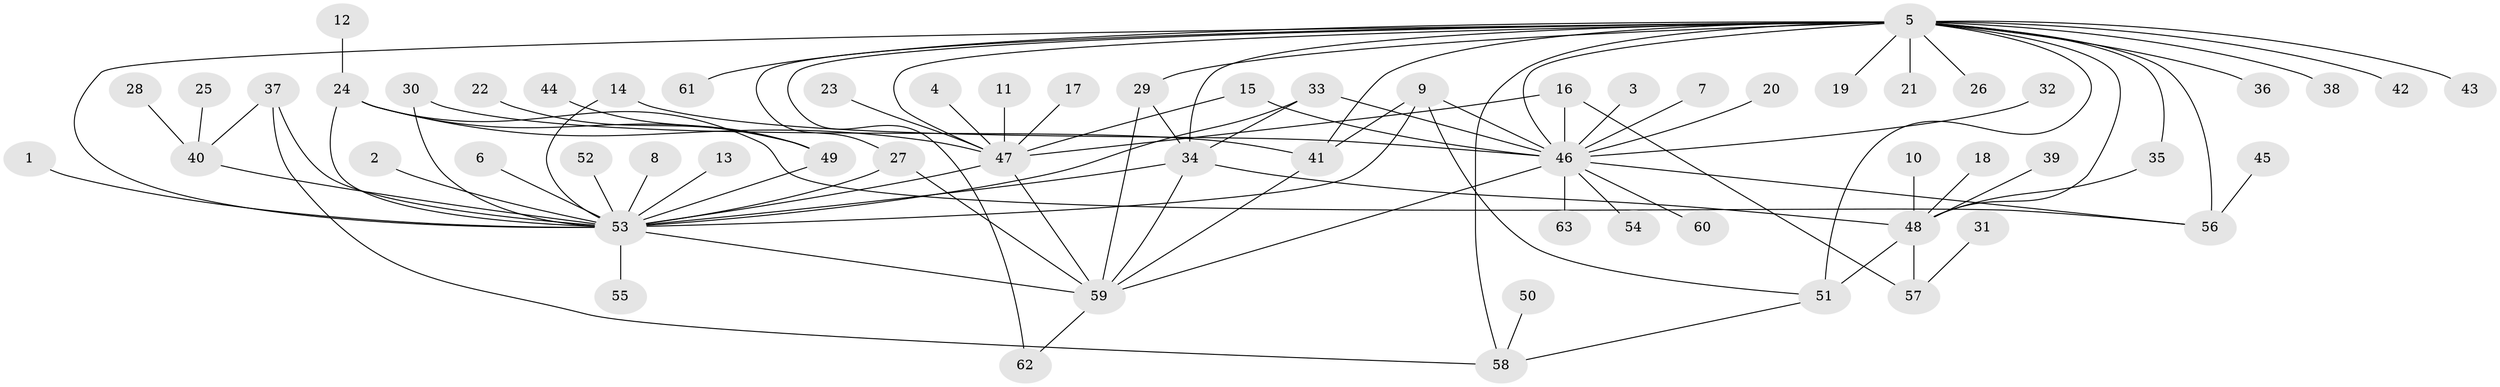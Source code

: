 // original degree distribution, {2: 0.1746031746031746, 27: 0.007936507936507936, 1: 0.5238095238095238, 6: 0.031746031746031744, 21: 0.007936507936507936, 4: 0.0873015873015873, 5: 0.023809523809523808, 10: 0.007936507936507936, 12: 0.007936507936507936, 7: 0.023809523809523808, 8: 0.007936507936507936, 3: 0.09523809523809523}
// Generated by graph-tools (version 1.1) at 2025/26/03/09/25 03:26:04]
// undirected, 63 vertices, 93 edges
graph export_dot {
graph [start="1"]
  node [color=gray90,style=filled];
  1;
  2;
  3;
  4;
  5;
  6;
  7;
  8;
  9;
  10;
  11;
  12;
  13;
  14;
  15;
  16;
  17;
  18;
  19;
  20;
  21;
  22;
  23;
  24;
  25;
  26;
  27;
  28;
  29;
  30;
  31;
  32;
  33;
  34;
  35;
  36;
  37;
  38;
  39;
  40;
  41;
  42;
  43;
  44;
  45;
  46;
  47;
  48;
  49;
  50;
  51;
  52;
  53;
  54;
  55;
  56;
  57;
  58;
  59;
  60;
  61;
  62;
  63;
  1 -- 53 [weight=1.0];
  2 -- 53 [weight=1.0];
  3 -- 46 [weight=1.0];
  4 -- 47 [weight=1.0];
  5 -- 19 [weight=1.0];
  5 -- 21 [weight=1.0];
  5 -- 26 [weight=1.0];
  5 -- 27 [weight=1.0];
  5 -- 29 [weight=1.0];
  5 -- 34 [weight=1.0];
  5 -- 35 [weight=1.0];
  5 -- 36 [weight=1.0];
  5 -- 38 [weight=1.0];
  5 -- 41 [weight=1.0];
  5 -- 42 [weight=1.0];
  5 -- 43 [weight=1.0];
  5 -- 46 [weight=1.0];
  5 -- 47 [weight=1.0];
  5 -- 48 [weight=1.0];
  5 -- 51 [weight=1.0];
  5 -- 53 [weight=1.0];
  5 -- 56 [weight=3.0];
  5 -- 58 [weight=1.0];
  5 -- 61 [weight=1.0];
  5 -- 62 [weight=1.0];
  6 -- 53 [weight=1.0];
  7 -- 46 [weight=1.0];
  8 -- 53 [weight=1.0];
  9 -- 41 [weight=1.0];
  9 -- 46 [weight=1.0];
  9 -- 51 [weight=1.0];
  9 -- 53 [weight=1.0];
  10 -- 48 [weight=1.0];
  11 -- 47 [weight=1.0];
  12 -- 24 [weight=1.0];
  13 -- 53 [weight=1.0];
  14 -- 46 [weight=1.0];
  14 -- 53 [weight=1.0];
  15 -- 46 [weight=1.0];
  15 -- 47 [weight=1.0];
  16 -- 46 [weight=1.0];
  16 -- 47 [weight=1.0];
  16 -- 57 [weight=1.0];
  17 -- 47 [weight=1.0];
  18 -- 48 [weight=1.0];
  20 -- 46 [weight=1.0];
  22 -- 49 [weight=1.0];
  23 -- 47 [weight=1.0];
  24 -- 47 [weight=1.0];
  24 -- 49 [weight=1.0];
  24 -- 53 [weight=2.0];
  24 -- 56 [weight=1.0];
  25 -- 40 [weight=1.0];
  27 -- 53 [weight=1.0];
  27 -- 59 [weight=1.0];
  28 -- 40 [weight=1.0];
  29 -- 34 [weight=1.0];
  29 -- 59 [weight=1.0];
  30 -- 41 [weight=1.0];
  30 -- 53 [weight=1.0];
  31 -- 57 [weight=1.0];
  32 -- 46 [weight=1.0];
  33 -- 34 [weight=1.0];
  33 -- 46 [weight=1.0];
  33 -- 53 [weight=1.0];
  34 -- 48 [weight=1.0];
  34 -- 53 [weight=1.0];
  34 -- 59 [weight=1.0];
  35 -- 48 [weight=1.0];
  37 -- 40 [weight=1.0];
  37 -- 53 [weight=1.0];
  37 -- 58 [weight=1.0];
  39 -- 48 [weight=1.0];
  40 -- 53 [weight=1.0];
  41 -- 59 [weight=1.0];
  44 -- 49 [weight=1.0];
  45 -- 56 [weight=1.0];
  46 -- 54 [weight=1.0];
  46 -- 56 [weight=1.0];
  46 -- 59 [weight=1.0];
  46 -- 60 [weight=1.0];
  46 -- 63 [weight=1.0];
  47 -- 53 [weight=2.0];
  47 -- 59 [weight=1.0];
  48 -- 51 [weight=2.0];
  48 -- 57 [weight=1.0];
  49 -- 53 [weight=2.0];
  50 -- 58 [weight=1.0];
  51 -- 58 [weight=1.0];
  52 -- 53 [weight=1.0];
  53 -- 55 [weight=1.0];
  53 -- 59 [weight=1.0];
  59 -- 62 [weight=1.0];
}
